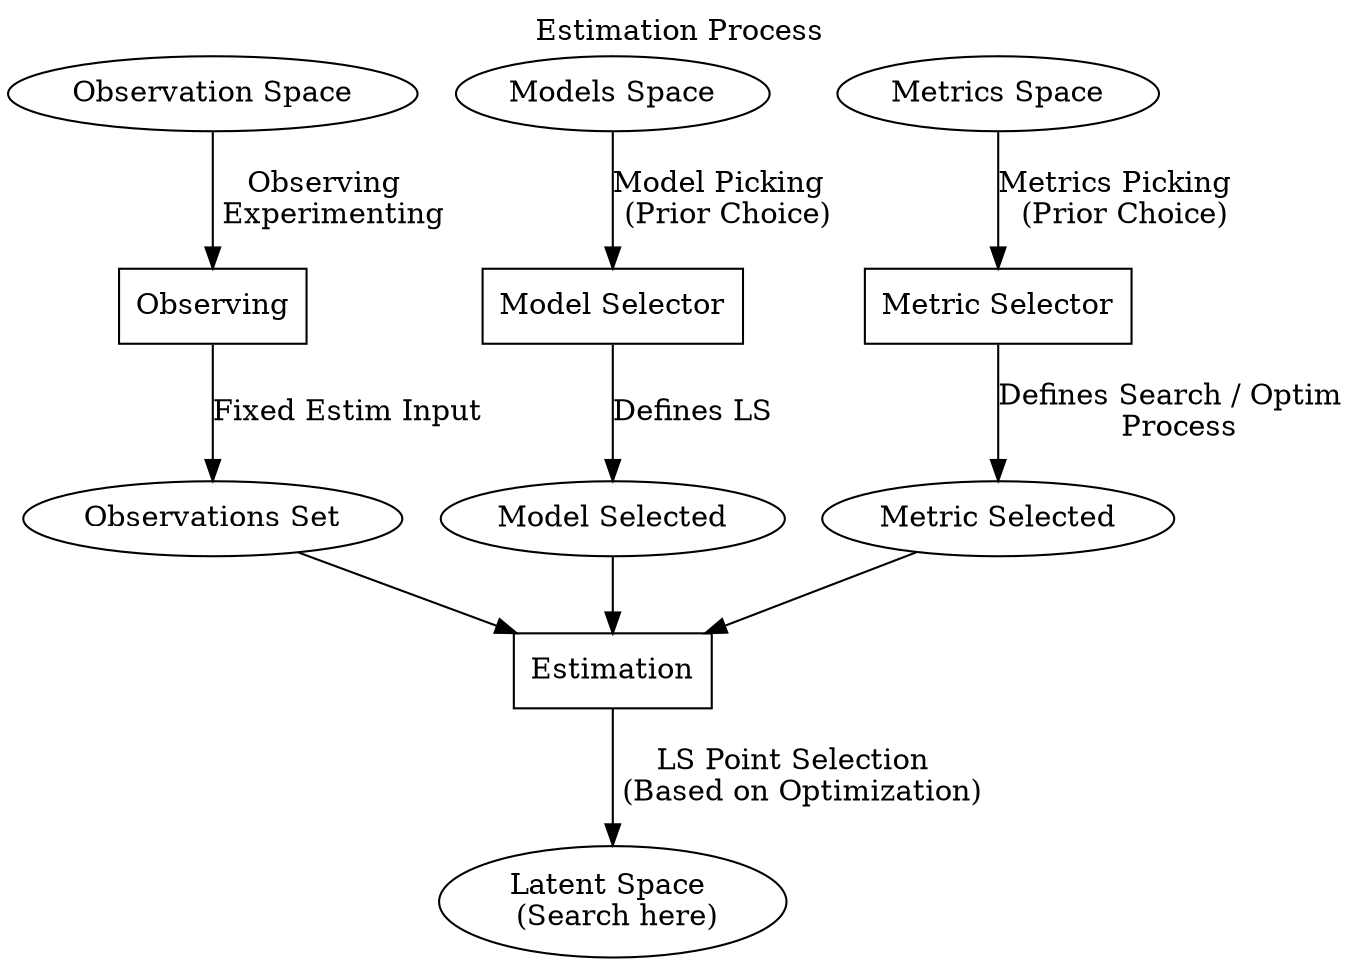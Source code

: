 digraph G {
    label="Estimation Process";
    labelloc=top;
    
  ObservationSpace [label="Observation Space"]; 
  Observing [label="Observing", shape=box]; 
  ObservationsSet [label="Observations Set"]; 
  Lat [label="Latent Space \n (Search here)"]; 
  Estim1 [label="Estimation", shape=box]; 
  ModelSpace [label="Models Space"]; 
  ModelSelector [label="Model Selector", shape=box]; 
  ModelSelected [label="Model Selected"]; 
  
  MetricsSpace [label="Metrics Space"]; 
  MetricSelector [label="Metric Selector", shape=box]; 
  MetricSelected [label="Metric Selected"]; 

  MetricsSpace -> MetricSelector [label="Metrics Picking \n (Prior Choice)"]; 
  MetricSelector -> MetricSelected [label="Defines Search / Optim \n Process"]; 
  MetricSelected -> Estim1; 
  
  ObservationSpace -> Observing [label="Observing \n Experimenting"]; 
  Observing -> ObservationsSet [label="Fixed Estim Input"]; 
  ObservationsSet -> Estim1; 
  ModelSpace -> ModelSelector [label="Model Picking \n (Prior Choice)"]; 
  ModelSelector -> ModelSelected [label="Defines LS"]; 
  ModelSelected -> Estim1; 
  Estim1 -> Lat [label="LS Point Selection \n (Based on Optimization)"]; 


}
